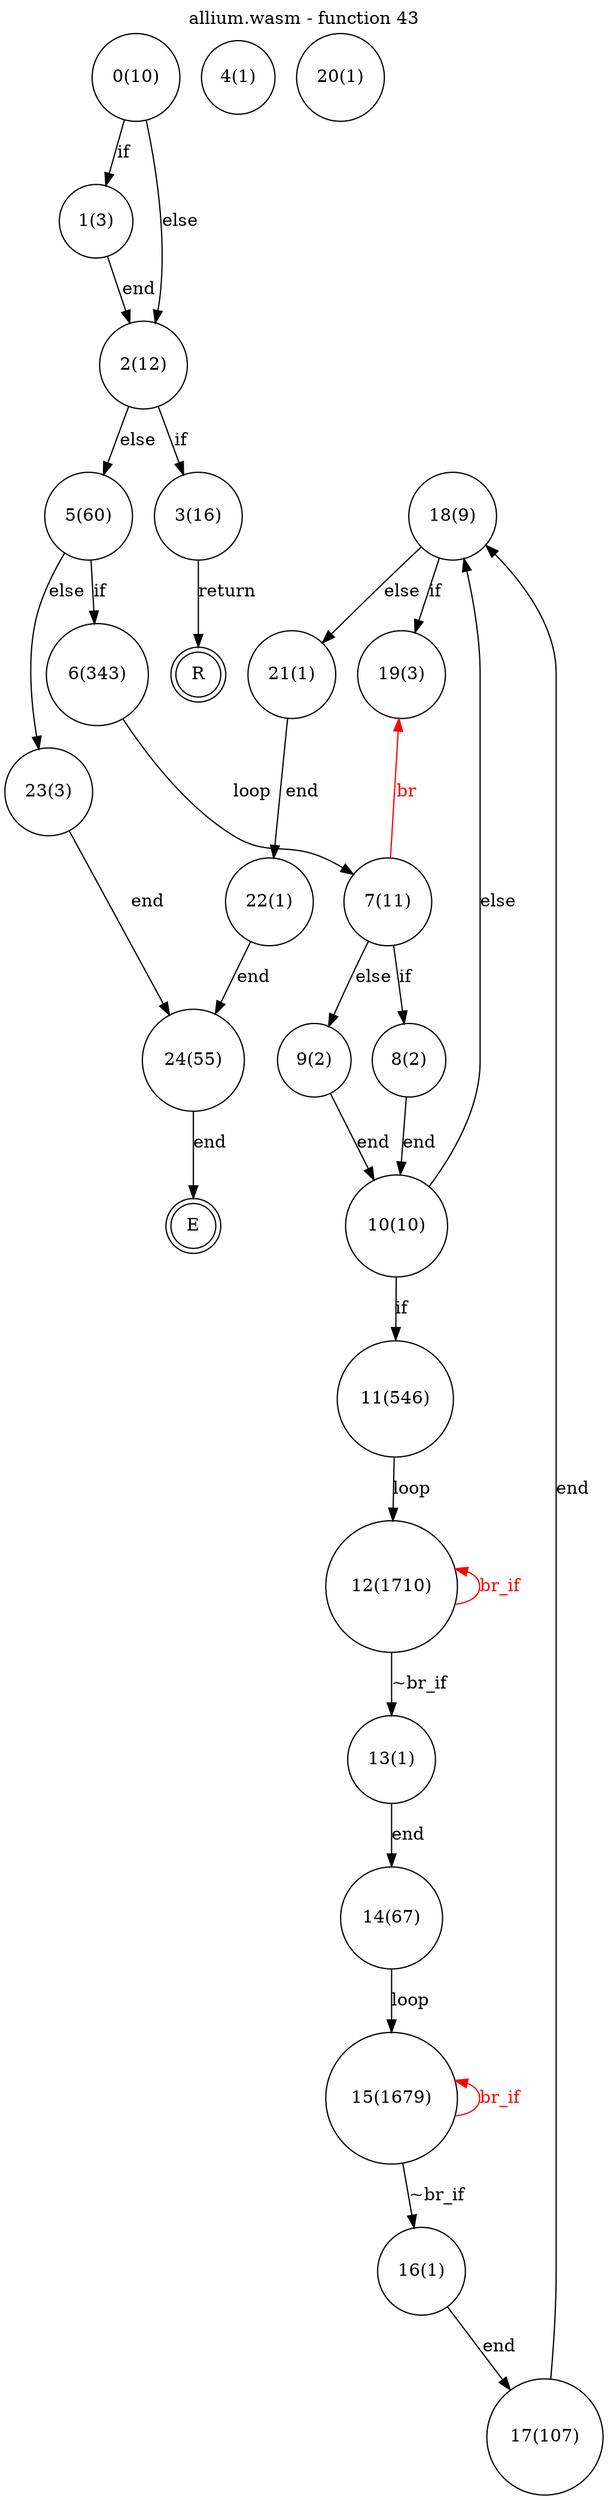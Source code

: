 digraph finite_state_machine {
    label = "allium.wasm - function 43"
    labelloc =  t
    labelfontsize = 16
    labelfontcolor = black
    labelfontname = "Helvetica"
    node [shape = doublecircle]; E R ;
node [shape=circle, fontcolor=black, style="", label="0(10)"]0
node [shape=circle, fontcolor=black, style="", label="1(3)"]1
node [shape=circle, fontcolor=black, style="", label="2(12)"]2
node [shape=circle, fontcolor=black, style="", label="3(16)"]3
node [shape=circle, fontcolor=black, style="", label="4(1)"]4
node [shape=circle, fontcolor=black, style="", label="5(60)"]5
node [shape=circle, fontcolor=black, style="", label="6(343)"]6
node [shape=circle, fontcolor=black, style="", label="7(11)"]7
node [shape=circle, fontcolor=black, style="", label="8(2)"]8
node [shape=circle, fontcolor=black, style="", label="9(2)"]9
node [shape=circle, fontcolor=black, style="", label="10(10)"]10
node [shape=circle, fontcolor=black, style="", label="11(546)"]11
node [shape=circle, fontcolor=black, style="", label="12(1710)"]12
node [shape=circle, fontcolor=black, style="", label="13(1)"]13
node [shape=circle, fontcolor=black, style="", label="14(67)"]14
node [shape=circle, fontcolor=black, style="", label="15(1679)"]15
node [shape=circle, fontcolor=black, style="", label="16(1)"]16
node [shape=circle, fontcolor=black, style="", label="17(107)"]17
node [shape=circle, fontcolor=black, style="", label="18(9)"]18
node [shape=circle, fontcolor=black, style="", label="19(3)"]19
node [shape=circle, fontcolor=black, style="", label="20(1)"]20
node [shape=circle, fontcolor=black, style="", label="21(1)"]21
node [shape=circle, fontcolor=black, style="", label="22(1)"]22
node [shape=circle, fontcolor=black, style="", label="23(3)"]23
node [shape=circle, fontcolor=black, style="", label="24(55)"]24
node [shape=circle, fontcolor=black, style="", label="E"]E
node [shape=circle, fontcolor=black, style="", label="R"]R
    0 -> 1[label="if"];
    0 -> 2[label="else"];
    1 -> 2[label="end"];
    2 -> 3[label="if"];
    2 -> 5[label="else"];
    3 -> R[label="return"];
    5 -> 6[label="if"];
    5 -> 23[label="else"];
    6 -> 7[label="loop"];
    7 -> 8[label="if"];
    7 -> 9[label="else"];
    8 -> 10[label="end"];
    9 -> 10[label="end"];
    10 -> 11[label="if"];
    10 -> 18[label="else"];
    11 -> 12[label="loop"];
    12 -> 13[label="~br_if"];
    12 -> 12[color="red" dir=back fontcolor="red" label="br_if"];
    13 -> 14[label="end"];
    14 -> 15[label="loop"];
    15 -> 16[label="~br_if"];
    15 -> 15[color="red" dir=back fontcolor="red" label="br_if"];
    16 -> 17[label="end"];
    17 -> 18[label="end"];
    18 -> 19[label="if"];
    18 -> 21[label="else"];
    19 -> 7[color="red" dir=back fontcolor="red" label="br"];
    21 -> 22[label="end"];
    22 -> 24[label="end"];
    23 -> 24[label="end"];
    24 -> E[label="end"];
}
